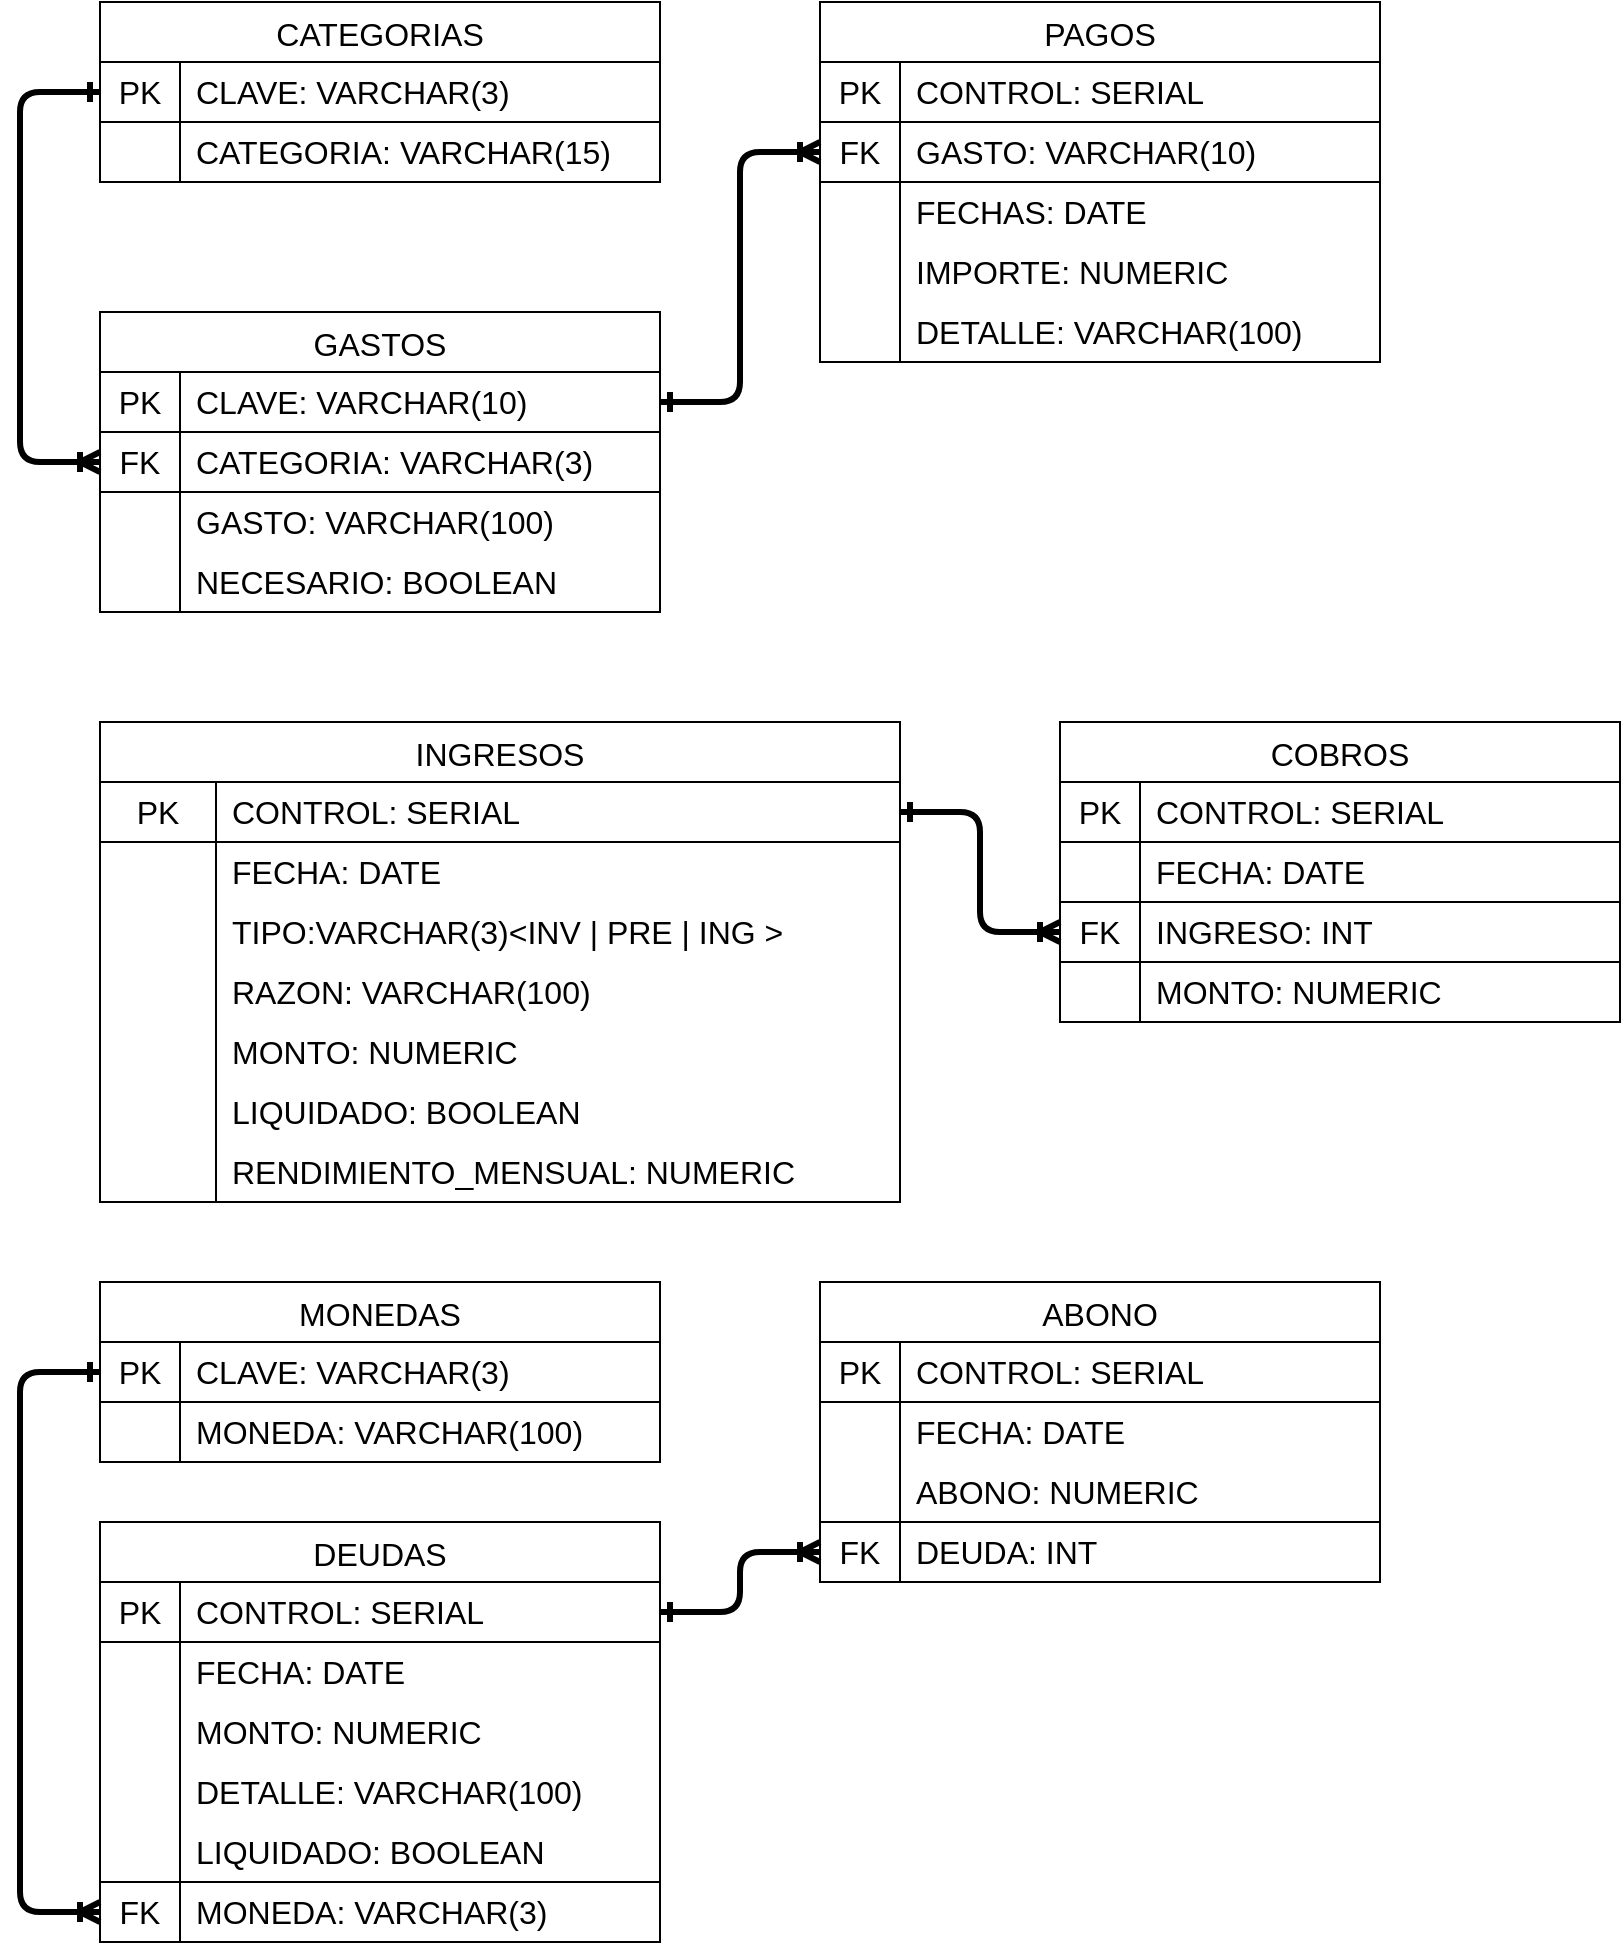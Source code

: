 <mxfile version="23.1.5" type="device">
  <diagram name="Page-1" id="efa7a0a1-bf9b-a30e-e6df-94a7791c09e9">
    <mxGraphModel dx="3184" dy="954" grid="1" gridSize="10" guides="1" tooltips="1" connect="1" arrows="1" fold="1" page="1" pageScale="1" pageWidth="826" pageHeight="1169" background="none" math="0" shadow="0">
      <root>
        <mxCell id="0" />
        <mxCell id="1" parent="0" />
        <mxCell id="3TFL396vgmBFgs3NPfCb-114" value="CATEGORIAS" style="shape=table;startSize=30;container=1;collapsible=0;childLayout=tableLayout;fixedRows=1;rowLines=0;fontStyle=0;strokeColor=default;fontSize=16;" parent="1" vertex="1">
          <mxGeometry x="-280" y="280" width="280" height="90" as="geometry" />
        </mxCell>
        <mxCell id="3TFL396vgmBFgs3NPfCb-115" value="" style="shape=tableRow;horizontal=0;startSize=0;swimlaneHead=0;swimlaneBody=0;top=0;left=0;bottom=0;right=0;collapsible=0;dropTarget=0;fillColor=none;points=[[0,0.5],[1,0.5]];portConstraint=eastwest;strokeColor=inherit;fontSize=16;" parent="3TFL396vgmBFgs3NPfCb-114" vertex="1">
          <mxGeometry y="30" width="280" height="30" as="geometry" />
        </mxCell>
        <mxCell id="3TFL396vgmBFgs3NPfCb-116" value="PK" style="shape=partialRectangle;html=1;whiteSpace=wrap;connectable=0;fillColor=none;top=0;left=0;bottom=1;right=0;overflow=hidden;pointerEvents=1;strokeColor=inherit;fontSize=16;" parent="3TFL396vgmBFgs3NPfCb-115" vertex="1">
          <mxGeometry width="40" height="30" as="geometry">
            <mxRectangle width="40" height="30" as="alternateBounds" />
          </mxGeometry>
        </mxCell>
        <mxCell id="3TFL396vgmBFgs3NPfCb-117" value="CLAVE: VARCHAR(3)" style="shape=partialRectangle;html=1;whiteSpace=wrap;connectable=0;fillColor=none;top=0;left=0;bottom=1;right=0;align=left;spacingLeft=6;overflow=hidden;strokeColor=inherit;fontSize=16;" parent="3TFL396vgmBFgs3NPfCb-115" vertex="1">
          <mxGeometry x="40" width="240" height="30" as="geometry">
            <mxRectangle width="240" height="30" as="alternateBounds" />
          </mxGeometry>
        </mxCell>
        <mxCell id="3TFL396vgmBFgs3NPfCb-118" value="" style="shape=tableRow;horizontal=0;startSize=0;swimlaneHead=0;swimlaneBody=0;top=0;left=0;bottom=0;right=0;collapsible=0;dropTarget=0;fillColor=none;points=[[0,0.5],[1,0.5]];portConstraint=eastwest;strokeColor=inherit;fontSize=16;" parent="3TFL396vgmBFgs3NPfCb-114" vertex="1">
          <mxGeometry y="60" width="280" height="30" as="geometry" />
        </mxCell>
        <mxCell id="3TFL396vgmBFgs3NPfCb-119" value="" style="shape=partialRectangle;html=1;whiteSpace=wrap;connectable=0;fillColor=none;top=0;left=0;bottom=0;right=0;overflow=hidden;strokeColor=inherit;fontSize=16;" parent="3TFL396vgmBFgs3NPfCb-118" vertex="1">
          <mxGeometry width="40" height="30" as="geometry">
            <mxRectangle width="40" height="30" as="alternateBounds" />
          </mxGeometry>
        </mxCell>
        <mxCell id="3TFL396vgmBFgs3NPfCb-120" value="CATEGORIA: VARCHAR(15)" style="shape=partialRectangle;html=1;whiteSpace=wrap;connectable=0;fillColor=none;top=0;left=0;bottom=0;right=0;align=left;spacingLeft=6;overflow=hidden;strokeColor=inherit;fontSize=16;" parent="3TFL396vgmBFgs3NPfCb-118" vertex="1">
          <mxGeometry x="40" width="240" height="30" as="geometry">
            <mxRectangle width="240" height="30" as="alternateBounds" />
          </mxGeometry>
        </mxCell>
        <mxCell id="3TFL396vgmBFgs3NPfCb-127" value="GASTOS" style="shape=table;startSize=30;container=1;collapsible=0;childLayout=tableLayout;fixedRows=1;rowLines=0;fontStyle=0;strokeColor=default;fontSize=16;" parent="1" vertex="1">
          <mxGeometry x="-280" y="435" width="280" height="150" as="geometry" />
        </mxCell>
        <mxCell id="3TFL396vgmBFgs3NPfCb-128" value="" style="shape=tableRow;horizontal=0;startSize=0;swimlaneHead=0;swimlaneBody=0;top=0;left=0;bottom=0;right=0;collapsible=0;dropTarget=0;fillColor=none;points=[[0,0.5],[1,0.5]];portConstraint=eastwest;strokeColor=inherit;fontSize=16;" parent="3TFL396vgmBFgs3NPfCb-127" vertex="1">
          <mxGeometry y="30" width="280" height="30" as="geometry" />
        </mxCell>
        <mxCell id="3TFL396vgmBFgs3NPfCb-129" value="PK" style="shape=partialRectangle;html=1;whiteSpace=wrap;connectable=0;fillColor=none;top=0;left=0;bottom=1;right=0;overflow=hidden;pointerEvents=1;strokeColor=inherit;fontSize=16;" parent="3TFL396vgmBFgs3NPfCb-128" vertex="1">
          <mxGeometry width="40" height="30" as="geometry">
            <mxRectangle width="40" height="30" as="alternateBounds" />
          </mxGeometry>
        </mxCell>
        <mxCell id="3TFL396vgmBFgs3NPfCb-130" value="CLAVE: VARCHAR(10)" style="shape=partialRectangle;html=1;whiteSpace=wrap;connectable=0;fillColor=none;top=0;left=0;bottom=1;right=0;align=left;spacingLeft=6;overflow=hidden;strokeColor=inherit;fontSize=16;" parent="3TFL396vgmBFgs3NPfCb-128" vertex="1">
          <mxGeometry x="40" width="240" height="30" as="geometry">
            <mxRectangle width="240" height="30" as="alternateBounds" />
          </mxGeometry>
        </mxCell>
        <mxCell id="3TFL396vgmBFgs3NPfCb-137" value="" style="shape=tableRow;horizontal=0;startSize=0;swimlaneHead=0;swimlaneBody=0;top=0;left=0;bottom=0;right=0;collapsible=0;dropTarget=0;fillColor=none;points=[[0,0.5],[1,0.5]];portConstraint=eastwest;strokeColor=inherit;fontSize=16;" parent="3TFL396vgmBFgs3NPfCb-127" vertex="1">
          <mxGeometry y="60" width="280" height="30" as="geometry" />
        </mxCell>
        <mxCell id="3TFL396vgmBFgs3NPfCb-138" value="FK" style="shape=partialRectangle;html=1;whiteSpace=wrap;connectable=0;fillColor=none;top=0;left=0;bottom=1;right=0;overflow=hidden;pointerEvents=1;strokeColor=inherit;fontSize=16;" parent="3TFL396vgmBFgs3NPfCb-137" vertex="1">
          <mxGeometry width="40" height="30" as="geometry">
            <mxRectangle width="40" height="30" as="alternateBounds" />
          </mxGeometry>
        </mxCell>
        <mxCell id="3TFL396vgmBFgs3NPfCb-139" value="CATEGORIA: VARCHAR(3)" style="shape=partialRectangle;html=1;whiteSpace=wrap;connectable=0;fillColor=none;top=0;left=0;bottom=1;right=0;align=left;spacingLeft=6;overflow=hidden;strokeColor=inherit;fontSize=16;" parent="3TFL396vgmBFgs3NPfCb-137" vertex="1">
          <mxGeometry x="40" width="240" height="30" as="geometry">
            <mxRectangle width="240" height="30" as="alternateBounds" />
          </mxGeometry>
        </mxCell>
        <mxCell id="3TFL396vgmBFgs3NPfCb-131" value="" style="shape=tableRow;horizontal=0;startSize=0;swimlaneHead=0;swimlaneBody=0;top=0;left=0;bottom=0;right=0;collapsible=0;dropTarget=0;fillColor=none;points=[[0,0.5],[1,0.5]];portConstraint=eastwest;strokeColor=inherit;fontSize=16;" parent="3TFL396vgmBFgs3NPfCb-127" vertex="1">
          <mxGeometry y="90" width="280" height="30" as="geometry" />
        </mxCell>
        <mxCell id="3TFL396vgmBFgs3NPfCb-132" value="" style="shape=partialRectangle;html=1;whiteSpace=wrap;connectable=0;fillColor=none;top=0;left=0;bottom=0;right=0;overflow=hidden;strokeColor=inherit;fontSize=16;" parent="3TFL396vgmBFgs3NPfCb-131" vertex="1">
          <mxGeometry width="40" height="30" as="geometry">
            <mxRectangle width="40" height="30" as="alternateBounds" />
          </mxGeometry>
        </mxCell>
        <mxCell id="3TFL396vgmBFgs3NPfCb-133" value="GASTO: VARCHAR(100)" style="shape=partialRectangle;html=1;whiteSpace=wrap;connectable=0;fillColor=none;top=0;left=0;bottom=0;right=0;align=left;spacingLeft=6;overflow=hidden;strokeColor=inherit;fontSize=16;" parent="3TFL396vgmBFgs3NPfCb-131" vertex="1">
          <mxGeometry x="40" width="240" height="30" as="geometry">
            <mxRectangle width="240" height="30" as="alternateBounds" />
          </mxGeometry>
        </mxCell>
        <mxCell id="YZsB6ZpKQe0IE08MTqhF-1" value="" style="shape=tableRow;horizontal=0;startSize=0;swimlaneHead=0;swimlaneBody=0;top=0;left=0;bottom=0;right=0;collapsible=0;dropTarget=0;fillColor=none;points=[[0,0.5],[1,0.5]];portConstraint=eastwest;strokeColor=inherit;fontSize=16;" parent="3TFL396vgmBFgs3NPfCb-127" vertex="1">
          <mxGeometry y="120" width="280" height="30" as="geometry" />
        </mxCell>
        <mxCell id="YZsB6ZpKQe0IE08MTqhF-2" value="" style="shape=partialRectangle;html=1;whiteSpace=wrap;connectable=0;fillColor=none;top=0;left=0;bottom=0;right=0;overflow=hidden;strokeColor=inherit;fontSize=16;" parent="YZsB6ZpKQe0IE08MTqhF-1" vertex="1">
          <mxGeometry width="40" height="30" as="geometry">
            <mxRectangle width="40" height="30" as="alternateBounds" />
          </mxGeometry>
        </mxCell>
        <mxCell id="YZsB6ZpKQe0IE08MTqhF-3" value="NECESARIO: BOOLEAN&amp;nbsp;" style="shape=partialRectangle;html=1;whiteSpace=wrap;connectable=0;fillColor=none;top=0;left=0;bottom=0;right=0;align=left;spacingLeft=6;overflow=hidden;strokeColor=inherit;fontSize=16;" parent="YZsB6ZpKQe0IE08MTqhF-1" vertex="1">
          <mxGeometry x="40" width="240" height="30" as="geometry">
            <mxRectangle width="240" height="30" as="alternateBounds" />
          </mxGeometry>
        </mxCell>
        <mxCell id="3TFL396vgmBFgs3NPfCb-200" value="COBROS" style="shape=table;startSize=30;container=1;collapsible=0;childLayout=tableLayout;fixedRows=1;rowLines=0;fontStyle=0;strokeColor=default;fontSize=16;" parent="1" vertex="1">
          <mxGeometry x="200" y="640" width="280" height="150" as="geometry" />
        </mxCell>
        <mxCell id="3TFL396vgmBFgs3NPfCb-201" value="" style="shape=tableRow;horizontal=0;startSize=0;swimlaneHead=0;swimlaneBody=0;top=0;left=0;bottom=0;right=0;collapsible=0;dropTarget=0;fillColor=none;points=[[0,0.5],[1,0.5]];portConstraint=eastwest;strokeColor=inherit;fontSize=16;" parent="3TFL396vgmBFgs3NPfCb-200" vertex="1">
          <mxGeometry y="30" width="280" height="30" as="geometry" />
        </mxCell>
        <mxCell id="3TFL396vgmBFgs3NPfCb-202" value="PK" style="shape=partialRectangle;html=1;whiteSpace=wrap;connectable=0;fillColor=none;top=0;left=0;bottom=1;right=0;overflow=hidden;pointerEvents=1;strokeColor=inherit;fontSize=16;" parent="3TFL396vgmBFgs3NPfCb-201" vertex="1">
          <mxGeometry width="40" height="30" as="geometry">
            <mxRectangle width="40" height="30" as="alternateBounds" />
          </mxGeometry>
        </mxCell>
        <mxCell id="3TFL396vgmBFgs3NPfCb-203" value="CONTROL: SERIAL&amp;nbsp;" style="shape=partialRectangle;html=1;whiteSpace=wrap;connectable=0;fillColor=none;top=0;left=0;bottom=1;right=0;align=left;spacingLeft=6;overflow=hidden;strokeColor=inherit;fontSize=16;" parent="3TFL396vgmBFgs3NPfCb-201" vertex="1">
          <mxGeometry x="40" width="240" height="30" as="geometry">
            <mxRectangle width="240" height="30" as="alternateBounds" />
          </mxGeometry>
        </mxCell>
        <mxCell id="trzy04YU8IUMYoMN4AgL-4" value="" style="shape=tableRow;horizontal=0;startSize=0;swimlaneHead=0;swimlaneBody=0;top=0;left=0;bottom=0;right=0;collapsible=0;dropTarget=0;fillColor=none;points=[[0,0.5],[1,0.5]];portConstraint=eastwest;strokeColor=inherit;fontSize=16;" parent="3TFL396vgmBFgs3NPfCb-200" vertex="1">
          <mxGeometry y="60" width="280" height="30" as="geometry" />
        </mxCell>
        <mxCell id="trzy04YU8IUMYoMN4AgL-5" value="" style="shape=partialRectangle;html=1;whiteSpace=wrap;connectable=0;fillColor=none;top=0;left=0;bottom=0;right=0;overflow=hidden;strokeColor=inherit;fontSize=16;" parent="trzy04YU8IUMYoMN4AgL-4" vertex="1">
          <mxGeometry width="40" height="30" as="geometry">
            <mxRectangle width="40" height="30" as="alternateBounds" />
          </mxGeometry>
        </mxCell>
        <mxCell id="trzy04YU8IUMYoMN4AgL-6" value="FECHA: DATE" style="shape=partialRectangle;html=1;whiteSpace=wrap;connectable=0;fillColor=none;top=0;left=0;bottom=0;right=0;align=left;spacingLeft=6;overflow=hidden;strokeColor=inherit;fontSize=16;" parent="trzy04YU8IUMYoMN4AgL-4" vertex="1">
          <mxGeometry x="40" width="240" height="30" as="geometry">
            <mxRectangle width="240" height="30" as="alternateBounds" />
          </mxGeometry>
        </mxCell>
        <mxCell id="trzy04YU8IUMYoMN4AgL-7" value="" style="shape=tableRow;horizontal=0;startSize=0;swimlaneHead=0;swimlaneBody=0;top=0;left=0;bottom=0;right=0;collapsible=0;dropTarget=0;fillColor=none;points=[[0,0.5],[1,0.5]];portConstraint=eastwest;strokeColor=inherit;fontSize=16;" parent="3TFL396vgmBFgs3NPfCb-200" vertex="1">
          <mxGeometry y="90" width="280" height="30" as="geometry" />
        </mxCell>
        <mxCell id="trzy04YU8IUMYoMN4AgL-8" value="FK" style="shape=partialRectangle;html=1;whiteSpace=wrap;connectable=0;fillColor=none;top=1;left=0;bottom=1;right=0;overflow=hidden;strokeColor=inherit;fontSize=16;" parent="trzy04YU8IUMYoMN4AgL-7" vertex="1">
          <mxGeometry width="40" height="30" as="geometry">
            <mxRectangle width="40" height="30" as="alternateBounds" />
          </mxGeometry>
        </mxCell>
        <mxCell id="trzy04YU8IUMYoMN4AgL-9" value="INGRESO: INT" style="shape=partialRectangle;html=1;whiteSpace=wrap;connectable=0;fillColor=none;top=1;left=0;bottom=1;right=0;align=left;spacingLeft=6;overflow=hidden;strokeColor=inherit;fontSize=16;" parent="trzy04YU8IUMYoMN4AgL-7" vertex="1">
          <mxGeometry x="40" width="240" height="30" as="geometry">
            <mxRectangle width="240" height="30" as="alternateBounds" />
          </mxGeometry>
        </mxCell>
        <mxCell id="trzy04YU8IUMYoMN4AgL-10" value="" style="shape=tableRow;horizontal=0;startSize=0;swimlaneHead=0;swimlaneBody=0;top=0;left=0;bottom=0;right=0;collapsible=0;dropTarget=0;fillColor=none;points=[[0,0.5],[1,0.5]];portConstraint=eastwest;strokeColor=inherit;fontSize=16;" parent="3TFL396vgmBFgs3NPfCb-200" vertex="1">
          <mxGeometry y="120" width="280" height="30" as="geometry" />
        </mxCell>
        <mxCell id="trzy04YU8IUMYoMN4AgL-11" value="" style="shape=partialRectangle;html=1;whiteSpace=wrap;connectable=0;fillColor=none;top=0;left=0;bottom=0;right=0;overflow=hidden;strokeColor=inherit;fontSize=16;" parent="trzy04YU8IUMYoMN4AgL-10" vertex="1">
          <mxGeometry width="40" height="30" as="geometry">
            <mxRectangle width="40" height="30" as="alternateBounds" />
          </mxGeometry>
        </mxCell>
        <mxCell id="trzy04YU8IUMYoMN4AgL-12" value="MONTO: NUMERIC" style="shape=partialRectangle;html=1;whiteSpace=wrap;connectable=0;fillColor=none;top=0;left=0;bottom=0;right=0;align=left;spacingLeft=6;overflow=hidden;strokeColor=inherit;fontSize=16;" parent="trzy04YU8IUMYoMN4AgL-10" vertex="1">
          <mxGeometry x="40" width="240" height="30" as="geometry">
            <mxRectangle width="240" height="30" as="alternateBounds" />
          </mxGeometry>
        </mxCell>
        <mxCell id="3TFL396vgmBFgs3NPfCb-207" value="DEUDAS" style="shape=table;startSize=30;container=1;collapsible=0;childLayout=tableLayout;fixedRows=1;rowLines=0;fontStyle=0;strokeColor=default;fontSize=16;" parent="1" vertex="1">
          <mxGeometry x="-280" y="1040" width="280" height="210" as="geometry" />
        </mxCell>
        <mxCell id="3TFL396vgmBFgs3NPfCb-208" value="" style="shape=tableRow;horizontal=0;startSize=0;swimlaneHead=0;swimlaneBody=0;top=0;left=0;bottom=0;right=0;collapsible=0;dropTarget=0;fillColor=none;points=[[0,0.5],[1,0.5]];portConstraint=eastwest;strokeColor=inherit;fontSize=16;" parent="3TFL396vgmBFgs3NPfCb-207" vertex="1">
          <mxGeometry y="30" width="280" height="30" as="geometry" />
        </mxCell>
        <mxCell id="3TFL396vgmBFgs3NPfCb-209" value="PK" style="shape=partialRectangle;html=1;whiteSpace=wrap;connectable=0;fillColor=none;top=0;left=0;bottom=1;right=0;overflow=hidden;pointerEvents=1;strokeColor=inherit;fontSize=16;" parent="3TFL396vgmBFgs3NPfCb-208" vertex="1">
          <mxGeometry width="40" height="30" as="geometry">
            <mxRectangle width="40" height="30" as="alternateBounds" />
          </mxGeometry>
        </mxCell>
        <mxCell id="3TFL396vgmBFgs3NPfCb-210" value="CONTROL: SERIAL&amp;nbsp;" style="shape=partialRectangle;html=1;whiteSpace=wrap;connectable=0;fillColor=none;top=0;left=0;bottom=1;right=0;align=left;spacingLeft=6;overflow=hidden;strokeColor=inherit;fontSize=16;" parent="3TFL396vgmBFgs3NPfCb-208" vertex="1">
          <mxGeometry x="40" width="240" height="30" as="geometry">
            <mxRectangle width="240" height="30" as="alternateBounds" />
          </mxGeometry>
        </mxCell>
        <mxCell id="3TFL396vgmBFgs3NPfCb-211" value="" style="shape=tableRow;horizontal=0;startSize=0;swimlaneHead=0;swimlaneBody=0;top=0;left=0;bottom=0;right=0;collapsible=0;dropTarget=0;fillColor=none;points=[[0,0.5],[1,0.5]];portConstraint=eastwest;strokeColor=inherit;fontSize=16;" parent="3TFL396vgmBFgs3NPfCb-207" vertex="1">
          <mxGeometry y="60" width="280" height="30" as="geometry" />
        </mxCell>
        <mxCell id="3TFL396vgmBFgs3NPfCb-212" value="" style="shape=partialRectangle;html=1;whiteSpace=wrap;connectable=0;fillColor=none;top=0;left=0;bottom=0;right=0;overflow=hidden;strokeColor=inherit;fontSize=16;" parent="3TFL396vgmBFgs3NPfCb-211" vertex="1">
          <mxGeometry width="40" height="30" as="geometry">
            <mxRectangle width="40" height="30" as="alternateBounds" />
          </mxGeometry>
        </mxCell>
        <mxCell id="3TFL396vgmBFgs3NPfCb-213" value="FECHA: DATE" style="shape=partialRectangle;html=1;whiteSpace=wrap;connectable=0;fillColor=none;top=0;left=0;bottom=0;right=0;align=left;spacingLeft=6;overflow=hidden;strokeColor=inherit;fontSize=16;" parent="3TFL396vgmBFgs3NPfCb-211" vertex="1">
          <mxGeometry x="40" width="240" height="30" as="geometry">
            <mxRectangle width="240" height="30" as="alternateBounds" />
          </mxGeometry>
        </mxCell>
        <mxCell id="3TFL396vgmBFgs3NPfCb-217" value="" style="shape=tableRow;horizontal=0;startSize=0;swimlaneHead=0;swimlaneBody=0;top=0;left=0;bottom=0;right=0;collapsible=0;dropTarget=0;fillColor=none;points=[[0,0.5],[1,0.5]];portConstraint=eastwest;strokeColor=inherit;fontSize=16;" parent="3TFL396vgmBFgs3NPfCb-207" vertex="1">
          <mxGeometry y="90" width="280" height="30" as="geometry" />
        </mxCell>
        <mxCell id="3TFL396vgmBFgs3NPfCb-218" value="" style="shape=partialRectangle;html=1;whiteSpace=wrap;connectable=0;fillColor=none;top=0;left=0;bottom=0;right=0;overflow=hidden;strokeColor=inherit;fontSize=16;" parent="3TFL396vgmBFgs3NPfCb-217" vertex="1">
          <mxGeometry width="40" height="30" as="geometry">
            <mxRectangle width="40" height="30" as="alternateBounds" />
          </mxGeometry>
        </mxCell>
        <mxCell id="3TFL396vgmBFgs3NPfCb-219" value="MONTO: NUMERIC" style="shape=partialRectangle;html=1;whiteSpace=wrap;connectable=0;fillColor=none;top=0;left=0;bottom=0;right=0;align=left;spacingLeft=6;overflow=hidden;strokeColor=inherit;fontSize=16;" parent="3TFL396vgmBFgs3NPfCb-217" vertex="1">
          <mxGeometry x="40" width="240" height="30" as="geometry">
            <mxRectangle width="240" height="30" as="alternateBounds" />
          </mxGeometry>
        </mxCell>
        <mxCell id="YZsB6ZpKQe0IE08MTqhF-10" value="" style="shape=tableRow;horizontal=0;startSize=0;swimlaneHead=0;swimlaneBody=0;top=0;left=0;bottom=0;right=0;collapsible=0;dropTarget=0;fillColor=none;points=[[0,0.5],[1,0.5]];portConstraint=eastwest;strokeColor=inherit;fontSize=16;" parent="3TFL396vgmBFgs3NPfCb-207" vertex="1">
          <mxGeometry y="120" width="280" height="30" as="geometry" />
        </mxCell>
        <mxCell id="YZsB6ZpKQe0IE08MTqhF-11" value="" style="shape=partialRectangle;html=1;whiteSpace=wrap;connectable=0;fillColor=none;top=0;left=0;bottom=0;right=0;overflow=hidden;strokeColor=inherit;fontSize=16;" parent="YZsB6ZpKQe0IE08MTqhF-10" vertex="1">
          <mxGeometry width="40" height="30" as="geometry">
            <mxRectangle width="40" height="30" as="alternateBounds" />
          </mxGeometry>
        </mxCell>
        <mxCell id="YZsB6ZpKQe0IE08MTqhF-12" value="DETALLE: VARCHAR(100)" style="shape=partialRectangle;html=1;whiteSpace=wrap;connectable=0;fillColor=none;top=0;left=0;bottom=0;right=0;align=left;spacingLeft=6;overflow=hidden;strokeColor=inherit;fontSize=16;" parent="YZsB6ZpKQe0IE08MTqhF-10" vertex="1">
          <mxGeometry x="40" width="240" height="30" as="geometry">
            <mxRectangle width="240" height="30" as="alternateBounds" />
          </mxGeometry>
        </mxCell>
        <mxCell id="3TFL396vgmBFgs3NPfCb-214" value="" style="shape=tableRow;horizontal=0;startSize=0;swimlaneHead=0;swimlaneBody=0;top=0;left=0;bottom=0;right=0;collapsible=0;dropTarget=0;fillColor=none;points=[[0,0.5],[1,0.5]];portConstraint=eastwest;strokeColor=inherit;fontSize=16;" parent="3TFL396vgmBFgs3NPfCb-207" vertex="1">
          <mxGeometry y="150" width="280" height="30" as="geometry" />
        </mxCell>
        <mxCell id="3TFL396vgmBFgs3NPfCb-215" value="" style="shape=partialRectangle;html=1;whiteSpace=wrap;connectable=0;fillColor=none;top=0;left=0;bottom=0;right=0;overflow=hidden;strokeColor=inherit;fontSize=16;" parent="3TFL396vgmBFgs3NPfCb-214" vertex="1">
          <mxGeometry width="40" height="30" as="geometry">
            <mxRectangle width="40" height="30" as="alternateBounds" />
          </mxGeometry>
        </mxCell>
        <mxCell id="3TFL396vgmBFgs3NPfCb-216" value="LIQUIDADO: BOOLEAN" style="shape=partialRectangle;html=1;whiteSpace=wrap;connectable=0;fillColor=none;top=0;left=0;bottom=0;right=0;align=left;spacingLeft=6;overflow=hidden;strokeColor=inherit;fontSize=16;" parent="3TFL396vgmBFgs3NPfCb-214" vertex="1">
          <mxGeometry x="40" width="240" height="30" as="geometry">
            <mxRectangle width="240" height="30" as="alternateBounds" />
          </mxGeometry>
        </mxCell>
        <mxCell id="3TFL396vgmBFgs3NPfCb-220" value="" style="shape=tableRow;horizontal=0;startSize=0;swimlaneHead=0;swimlaneBody=0;top=0;left=0;bottom=0;right=0;collapsible=0;dropTarget=0;fillColor=none;points=[[0,0.5],[1,0.5]];portConstraint=eastwest;strokeColor=inherit;fontSize=16;" parent="3TFL396vgmBFgs3NPfCb-207" vertex="1">
          <mxGeometry y="180" width="280" height="30" as="geometry" />
        </mxCell>
        <mxCell id="3TFL396vgmBFgs3NPfCb-221" value="FK" style="shape=partialRectangle;html=1;whiteSpace=wrap;connectable=0;fillColor=none;top=1;left=0;bottom=0;right=0;overflow=hidden;strokeColor=inherit;fontSize=16;" parent="3TFL396vgmBFgs3NPfCb-220" vertex="1">
          <mxGeometry width="40" height="30" as="geometry">
            <mxRectangle width="40" height="30" as="alternateBounds" />
          </mxGeometry>
        </mxCell>
        <mxCell id="3TFL396vgmBFgs3NPfCb-222" value="MONEDA: VARCHAR(3)" style="shape=partialRectangle;html=1;whiteSpace=wrap;connectable=0;fillColor=none;top=1;left=0;bottom=0;right=0;align=left;spacingLeft=6;overflow=hidden;strokeColor=inherit;fontSize=16;" parent="3TFL396vgmBFgs3NPfCb-220" vertex="1">
          <mxGeometry x="40" width="240" height="30" as="geometry">
            <mxRectangle width="240" height="30" as="alternateBounds" />
          </mxGeometry>
        </mxCell>
        <mxCell id="3TFL396vgmBFgs3NPfCb-223" value="MONEDAS" style="shape=table;startSize=30;container=1;collapsible=0;childLayout=tableLayout;fixedRows=1;rowLines=0;fontStyle=0;strokeColor=default;fontSize=16;" parent="1" vertex="1">
          <mxGeometry x="-280" y="920" width="280" height="90" as="geometry" />
        </mxCell>
        <mxCell id="3TFL396vgmBFgs3NPfCb-224" value="" style="shape=tableRow;horizontal=0;startSize=0;swimlaneHead=0;swimlaneBody=0;top=0;left=0;bottom=0;right=0;collapsible=0;dropTarget=0;fillColor=none;points=[[0,0.5],[1,0.5]];portConstraint=eastwest;strokeColor=inherit;fontSize=16;" parent="3TFL396vgmBFgs3NPfCb-223" vertex="1">
          <mxGeometry y="30" width="280" height="30" as="geometry" />
        </mxCell>
        <mxCell id="3TFL396vgmBFgs3NPfCb-225" value="PK" style="shape=partialRectangle;html=1;whiteSpace=wrap;connectable=0;fillColor=none;top=0;left=0;bottom=1;right=0;overflow=hidden;pointerEvents=1;strokeColor=inherit;fontSize=16;" parent="3TFL396vgmBFgs3NPfCb-224" vertex="1">
          <mxGeometry width="40" height="30" as="geometry">
            <mxRectangle width="40" height="30" as="alternateBounds" />
          </mxGeometry>
        </mxCell>
        <mxCell id="3TFL396vgmBFgs3NPfCb-226" value="CLAVE: VARCHAR(3)&amp;nbsp;" style="shape=partialRectangle;html=1;whiteSpace=wrap;connectable=0;fillColor=none;top=0;left=0;bottom=1;right=0;align=left;spacingLeft=6;overflow=hidden;strokeColor=inherit;fontSize=16;" parent="3TFL396vgmBFgs3NPfCb-224" vertex="1">
          <mxGeometry x="40" width="240" height="30" as="geometry">
            <mxRectangle width="240" height="30" as="alternateBounds" />
          </mxGeometry>
        </mxCell>
        <mxCell id="3TFL396vgmBFgs3NPfCb-227" value="" style="shape=tableRow;horizontal=0;startSize=0;swimlaneHead=0;swimlaneBody=0;top=0;left=0;bottom=0;right=0;collapsible=0;dropTarget=0;fillColor=none;points=[[0,0.5],[1,0.5]];portConstraint=eastwest;strokeColor=inherit;fontSize=16;" parent="3TFL396vgmBFgs3NPfCb-223" vertex="1">
          <mxGeometry y="60" width="280" height="30" as="geometry" />
        </mxCell>
        <mxCell id="3TFL396vgmBFgs3NPfCb-228" value="" style="shape=partialRectangle;html=1;whiteSpace=wrap;connectable=0;fillColor=none;top=0;left=0;bottom=0;right=0;overflow=hidden;strokeColor=inherit;fontSize=16;" parent="3TFL396vgmBFgs3NPfCb-227" vertex="1">
          <mxGeometry width="40" height="30" as="geometry">
            <mxRectangle width="40" height="30" as="alternateBounds" />
          </mxGeometry>
        </mxCell>
        <mxCell id="3TFL396vgmBFgs3NPfCb-229" value="MONEDA: VARCHAR(100)" style="shape=partialRectangle;html=1;whiteSpace=wrap;connectable=0;fillColor=none;top=0;left=0;bottom=0;right=0;align=left;spacingLeft=6;overflow=hidden;strokeColor=inherit;fontSize=16;" parent="3TFL396vgmBFgs3NPfCb-227" vertex="1">
          <mxGeometry x="40" width="240" height="30" as="geometry">
            <mxRectangle width="240" height="30" as="alternateBounds" />
          </mxGeometry>
        </mxCell>
        <mxCell id="3TFL396vgmBFgs3NPfCb-230" value="ABONO" style="shape=table;startSize=30;container=1;collapsible=0;childLayout=tableLayout;fixedRows=1;rowLines=0;fontStyle=0;strokeColor=default;fontSize=16;" parent="1" vertex="1">
          <mxGeometry x="80" y="920" width="280" height="150" as="geometry" />
        </mxCell>
        <mxCell id="3TFL396vgmBFgs3NPfCb-231" value="" style="shape=tableRow;horizontal=0;startSize=0;swimlaneHead=0;swimlaneBody=0;top=0;left=0;bottom=0;right=0;collapsible=0;dropTarget=0;fillColor=none;points=[[0,0.5],[1,0.5]];portConstraint=eastwest;strokeColor=inherit;fontSize=16;" parent="3TFL396vgmBFgs3NPfCb-230" vertex="1">
          <mxGeometry y="30" width="280" height="30" as="geometry" />
        </mxCell>
        <mxCell id="3TFL396vgmBFgs3NPfCb-232" value="PK" style="shape=partialRectangle;html=1;whiteSpace=wrap;connectable=0;fillColor=none;top=0;left=0;bottom=1;right=0;overflow=hidden;pointerEvents=1;strokeColor=inherit;fontSize=16;" parent="3TFL396vgmBFgs3NPfCb-231" vertex="1">
          <mxGeometry width="40" height="30" as="geometry">
            <mxRectangle width="40" height="30" as="alternateBounds" />
          </mxGeometry>
        </mxCell>
        <mxCell id="3TFL396vgmBFgs3NPfCb-233" value="CONTROL: SERIAL" style="shape=partialRectangle;html=1;whiteSpace=wrap;connectable=0;fillColor=none;top=0;left=0;bottom=1;right=0;align=left;spacingLeft=6;overflow=hidden;strokeColor=inherit;fontSize=16;" parent="3TFL396vgmBFgs3NPfCb-231" vertex="1">
          <mxGeometry x="40" width="240" height="30" as="geometry">
            <mxRectangle width="240" height="30" as="alternateBounds" />
          </mxGeometry>
        </mxCell>
        <mxCell id="3TFL396vgmBFgs3NPfCb-234" value="" style="shape=tableRow;horizontal=0;startSize=0;swimlaneHead=0;swimlaneBody=0;top=0;left=0;bottom=0;right=0;collapsible=0;dropTarget=0;fillColor=none;points=[[0,0.5],[1,0.5]];portConstraint=eastwest;strokeColor=inherit;fontSize=16;" parent="3TFL396vgmBFgs3NPfCb-230" vertex="1">
          <mxGeometry y="60" width="280" height="30" as="geometry" />
        </mxCell>
        <mxCell id="3TFL396vgmBFgs3NPfCb-235" value="" style="shape=partialRectangle;html=1;whiteSpace=wrap;connectable=0;fillColor=none;top=0;left=0;bottom=0;right=0;overflow=hidden;strokeColor=inherit;fontSize=16;" parent="3TFL396vgmBFgs3NPfCb-234" vertex="1">
          <mxGeometry width="40" height="30" as="geometry">
            <mxRectangle width="40" height="30" as="alternateBounds" />
          </mxGeometry>
        </mxCell>
        <mxCell id="3TFL396vgmBFgs3NPfCb-236" value="FECHA: DATE" style="shape=partialRectangle;html=1;whiteSpace=wrap;connectable=0;fillColor=none;top=0;left=0;bottom=0;right=0;align=left;spacingLeft=6;overflow=hidden;strokeColor=inherit;fontSize=16;" parent="3TFL396vgmBFgs3NPfCb-234" vertex="1">
          <mxGeometry x="40" width="240" height="30" as="geometry">
            <mxRectangle width="240" height="30" as="alternateBounds" />
          </mxGeometry>
        </mxCell>
        <mxCell id="3TFL396vgmBFgs3NPfCb-237" value="" style="shape=tableRow;horizontal=0;startSize=0;swimlaneHead=0;swimlaneBody=0;top=0;left=0;bottom=0;right=0;collapsible=0;dropTarget=0;fillColor=none;points=[[0,0.5],[1,0.5]];portConstraint=eastwest;strokeColor=inherit;fontSize=16;" parent="3TFL396vgmBFgs3NPfCb-230" vertex="1">
          <mxGeometry y="90" width="280" height="30" as="geometry" />
        </mxCell>
        <mxCell id="3TFL396vgmBFgs3NPfCb-238" value="" style="shape=partialRectangle;html=1;whiteSpace=wrap;connectable=0;fillColor=none;top=0;left=0;bottom=0;right=0;overflow=hidden;strokeColor=inherit;fontSize=16;" parent="3TFL396vgmBFgs3NPfCb-237" vertex="1">
          <mxGeometry width="40" height="30" as="geometry">
            <mxRectangle width="40" height="30" as="alternateBounds" />
          </mxGeometry>
        </mxCell>
        <mxCell id="3TFL396vgmBFgs3NPfCb-239" value="ABONO: NUMERIC" style="shape=partialRectangle;html=1;whiteSpace=wrap;connectable=0;fillColor=none;top=0;left=0;bottom=0;right=0;align=left;spacingLeft=6;overflow=hidden;strokeColor=inherit;fontSize=16;" parent="3TFL396vgmBFgs3NPfCb-237" vertex="1">
          <mxGeometry x="40" width="240" height="30" as="geometry">
            <mxRectangle width="240" height="30" as="alternateBounds" />
          </mxGeometry>
        </mxCell>
        <mxCell id="3TFL396vgmBFgs3NPfCb-246" value="" style="shape=tableRow;horizontal=0;startSize=0;swimlaneHead=0;swimlaneBody=0;top=0;left=0;bottom=0;right=0;collapsible=0;dropTarget=0;fillColor=none;points=[[0,0.5],[1,0.5]];portConstraint=eastwest;strokeColor=inherit;fontSize=16;" parent="3TFL396vgmBFgs3NPfCb-230" vertex="1">
          <mxGeometry y="120" width="280" height="30" as="geometry" />
        </mxCell>
        <mxCell id="3TFL396vgmBFgs3NPfCb-247" value="FK" style="shape=partialRectangle;html=1;whiteSpace=wrap;connectable=0;fillColor=none;top=1;left=0;bottom=1;right=0;overflow=hidden;strokeColor=inherit;fontSize=16;" parent="3TFL396vgmBFgs3NPfCb-246" vertex="1">
          <mxGeometry width="40" height="30" as="geometry">
            <mxRectangle width="40" height="30" as="alternateBounds" />
          </mxGeometry>
        </mxCell>
        <mxCell id="3TFL396vgmBFgs3NPfCb-248" value="DEUDA: INT" style="shape=partialRectangle;html=1;whiteSpace=wrap;connectable=0;fillColor=none;top=1;left=0;bottom=1;right=0;align=left;spacingLeft=6;overflow=hidden;strokeColor=inherit;fontSize=16;" parent="3TFL396vgmBFgs3NPfCb-246" vertex="1">
          <mxGeometry x="40" width="240" height="30" as="geometry">
            <mxRectangle width="240" height="30" as="alternateBounds" />
          </mxGeometry>
        </mxCell>
        <mxCell id="3TFL396vgmBFgs3NPfCb-250" style="edgeStyle=orthogonalEdgeStyle;rounded=1;orthogonalLoop=1;jettySize=auto;html=1;entryX=0;entryY=0.5;entryDx=0;entryDy=0;exitX=0;exitY=0.5;exitDx=0;exitDy=0;strokeWidth=3;endArrow=ERoneToMany;endFill=0;startArrow=ERone;startFill=0;curved=0;" parent="1" source="3TFL396vgmBFgs3NPfCb-115" target="3TFL396vgmBFgs3NPfCb-137" edge="1">
          <mxGeometry relative="1" as="geometry">
            <Array as="points">
              <mxPoint x="-320" y="325" />
              <mxPoint x="-320" y="510" />
            </Array>
          </mxGeometry>
        </mxCell>
        <mxCell id="3TFL396vgmBFgs3NPfCb-251" style="edgeStyle=orthogonalEdgeStyle;rounded=1;orthogonalLoop=1;jettySize=auto;html=1;entryX=0;entryY=0.5;entryDx=0;entryDy=0;strokeWidth=3;endArrow=ERoneToMany;endFill=0;startArrow=ERone;startFill=0;curved=0;exitX=1;exitY=0.5;exitDx=0;exitDy=0;" parent="1" source="3TFL396vgmBFgs3NPfCb-128" target="3TFL396vgmBFgs3NPfCb-147" edge="1">
          <mxGeometry relative="1" as="geometry">
            <Array as="points">
              <mxPoint x="40" y="480" />
              <mxPoint x="40" y="355" />
            </Array>
          </mxGeometry>
        </mxCell>
        <mxCell id="3TFL396vgmBFgs3NPfCb-140" value="PAGOS" style="shape=table;startSize=30;container=1;collapsible=0;childLayout=tableLayout;fixedRows=1;rowLines=0;fontStyle=0;strokeColor=default;fontSize=16;" parent="1" vertex="1">
          <mxGeometry x="80" y="280" width="280" height="180" as="geometry" />
        </mxCell>
        <mxCell id="3TFL396vgmBFgs3NPfCb-141" value="" style="shape=tableRow;horizontal=0;startSize=0;swimlaneHead=0;swimlaneBody=0;top=0;left=0;bottom=0;right=0;collapsible=0;dropTarget=0;fillColor=none;points=[[0,0.5],[1,0.5]];portConstraint=eastwest;strokeColor=inherit;fontSize=16;" parent="3TFL396vgmBFgs3NPfCb-140" vertex="1">
          <mxGeometry y="30" width="280" height="30" as="geometry" />
        </mxCell>
        <mxCell id="3TFL396vgmBFgs3NPfCb-142" value="PK" style="shape=partialRectangle;html=1;whiteSpace=wrap;connectable=0;fillColor=none;top=0;left=0;bottom=1;right=0;overflow=hidden;pointerEvents=1;strokeColor=inherit;fontSize=16;" parent="3TFL396vgmBFgs3NPfCb-141" vertex="1">
          <mxGeometry width="40" height="30" as="geometry">
            <mxRectangle width="40" height="30" as="alternateBounds" />
          </mxGeometry>
        </mxCell>
        <mxCell id="3TFL396vgmBFgs3NPfCb-143" value="CONTROL: SERIAL" style="shape=partialRectangle;html=1;whiteSpace=wrap;connectable=0;fillColor=none;top=0;left=0;bottom=1;right=0;align=left;spacingLeft=6;overflow=hidden;strokeColor=inherit;fontSize=16;" parent="3TFL396vgmBFgs3NPfCb-141" vertex="1">
          <mxGeometry x="40" width="240" height="30" as="geometry">
            <mxRectangle width="240" height="30" as="alternateBounds" />
          </mxGeometry>
        </mxCell>
        <mxCell id="3TFL396vgmBFgs3NPfCb-147" value="" style="shape=tableRow;horizontal=0;startSize=0;swimlaneHead=0;swimlaneBody=0;top=0;left=0;bottom=0;right=0;collapsible=0;dropTarget=0;fillColor=none;points=[[0,0.5],[1,0.5]];portConstraint=eastwest;strokeColor=inherit;fontSize=16;" parent="3TFL396vgmBFgs3NPfCb-140" vertex="1">
          <mxGeometry y="60" width="280" height="30" as="geometry" />
        </mxCell>
        <mxCell id="3TFL396vgmBFgs3NPfCb-148" value="FK" style="shape=partialRectangle;html=1;whiteSpace=wrap;connectable=0;fillColor=none;top=0;left=0;bottom=1;right=0;overflow=hidden;strokeColor=inherit;fontSize=16;" parent="3TFL396vgmBFgs3NPfCb-147" vertex="1">
          <mxGeometry width="40" height="30" as="geometry">
            <mxRectangle width="40" height="30" as="alternateBounds" />
          </mxGeometry>
        </mxCell>
        <mxCell id="3TFL396vgmBFgs3NPfCb-149" value="GASTO: VARCHAR(10)" style="shape=partialRectangle;html=1;whiteSpace=wrap;connectable=0;fillColor=none;top=0;left=0;bottom=1;right=0;align=left;spacingLeft=6;overflow=hidden;strokeColor=inherit;fontSize=16;" parent="3TFL396vgmBFgs3NPfCb-147" vertex="1">
          <mxGeometry x="40" width="240" height="30" as="geometry">
            <mxRectangle width="240" height="30" as="alternateBounds" />
          </mxGeometry>
        </mxCell>
        <mxCell id="3TFL396vgmBFgs3NPfCb-144" value="" style="shape=tableRow;horizontal=0;startSize=0;swimlaneHead=0;swimlaneBody=0;top=0;left=0;bottom=0;right=0;collapsible=0;dropTarget=0;fillColor=none;points=[[0,0.5],[1,0.5]];portConstraint=eastwest;strokeColor=inherit;fontSize=16;" parent="3TFL396vgmBFgs3NPfCb-140" vertex="1">
          <mxGeometry y="90" width="280" height="30" as="geometry" />
        </mxCell>
        <mxCell id="3TFL396vgmBFgs3NPfCb-145" value="" style="shape=partialRectangle;html=1;whiteSpace=wrap;connectable=0;fillColor=none;top=0;left=0;bottom=0;right=0;overflow=hidden;strokeColor=inherit;fontSize=16;" parent="3TFL396vgmBFgs3NPfCb-144" vertex="1">
          <mxGeometry width="40" height="30" as="geometry">
            <mxRectangle width="40" height="30" as="alternateBounds" />
          </mxGeometry>
        </mxCell>
        <mxCell id="3TFL396vgmBFgs3NPfCb-146" value="FECHAS: DATE" style="shape=partialRectangle;html=1;whiteSpace=wrap;connectable=0;fillColor=none;top=0;left=0;bottom=0;right=0;align=left;spacingLeft=6;overflow=hidden;strokeColor=inherit;fontSize=16;" parent="3TFL396vgmBFgs3NPfCb-144" vertex="1">
          <mxGeometry x="40" width="240" height="30" as="geometry">
            <mxRectangle width="240" height="30" as="alternateBounds" />
          </mxGeometry>
        </mxCell>
        <mxCell id="3TFL396vgmBFgs3NPfCb-153" value="" style="shape=tableRow;horizontal=0;startSize=0;swimlaneHead=0;swimlaneBody=0;top=0;left=0;bottom=0;right=0;collapsible=0;dropTarget=0;fillColor=none;points=[[0,0.5],[1,0.5]];portConstraint=eastwest;strokeColor=inherit;fontSize=16;" parent="3TFL396vgmBFgs3NPfCb-140" vertex="1">
          <mxGeometry y="120" width="280" height="30" as="geometry" />
        </mxCell>
        <mxCell id="3TFL396vgmBFgs3NPfCb-154" value="" style="shape=partialRectangle;html=1;whiteSpace=wrap;connectable=0;fillColor=none;top=0;left=0;bottom=0;right=0;overflow=hidden;strokeColor=inherit;fontSize=16;" parent="3TFL396vgmBFgs3NPfCb-153" vertex="1">
          <mxGeometry width="40" height="30" as="geometry">
            <mxRectangle width="40" height="30" as="alternateBounds" />
          </mxGeometry>
        </mxCell>
        <mxCell id="3TFL396vgmBFgs3NPfCb-155" value="IMPORTE: NUMERIC" style="shape=partialRectangle;html=1;whiteSpace=wrap;connectable=0;fillColor=none;top=0;left=0;bottom=0;right=0;align=left;spacingLeft=6;overflow=hidden;strokeColor=inherit;fontSize=16;" parent="3TFL396vgmBFgs3NPfCb-153" vertex="1">
          <mxGeometry x="40" width="240" height="30" as="geometry">
            <mxRectangle width="240" height="30" as="alternateBounds" />
          </mxGeometry>
        </mxCell>
        <mxCell id="3TFL396vgmBFgs3NPfCb-156" value="" style="shape=tableRow;horizontal=0;startSize=0;swimlaneHead=0;swimlaneBody=0;top=0;left=0;bottom=0;right=0;collapsible=0;dropTarget=0;fillColor=none;points=[[0,0.5],[1,0.5]];portConstraint=eastwest;strokeColor=inherit;fontSize=16;" parent="3TFL396vgmBFgs3NPfCb-140" vertex="1">
          <mxGeometry y="150" width="280" height="30" as="geometry" />
        </mxCell>
        <mxCell id="3TFL396vgmBFgs3NPfCb-157" value="" style="shape=partialRectangle;html=1;whiteSpace=wrap;connectable=0;fillColor=none;top=0;left=0;bottom=0;right=0;overflow=hidden;strokeColor=inherit;fontSize=16;" parent="3TFL396vgmBFgs3NPfCb-156" vertex="1">
          <mxGeometry width="40" height="30" as="geometry">
            <mxRectangle width="40" height="30" as="alternateBounds" />
          </mxGeometry>
        </mxCell>
        <mxCell id="3TFL396vgmBFgs3NPfCb-158" value="DETALLE: VARCHAR(100)" style="shape=partialRectangle;html=1;whiteSpace=wrap;connectable=0;fillColor=none;top=0;left=0;bottom=0;right=0;align=left;spacingLeft=6;overflow=hidden;strokeColor=inherit;fontSize=16;" parent="3TFL396vgmBFgs3NPfCb-156" vertex="1">
          <mxGeometry x="40" width="240" height="30" as="geometry">
            <mxRectangle width="240" height="30" as="alternateBounds" />
          </mxGeometry>
        </mxCell>
        <mxCell id="trzy04YU8IUMYoMN4AgL-1" style="edgeStyle=orthogonalEdgeStyle;rounded=1;orthogonalLoop=1;jettySize=auto;html=1;strokeWidth=3;endArrow=ERoneToMany;endFill=0;startArrow=ERone;startFill=0;exitX=0;exitY=0.5;exitDx=0;exitDy=0;entryX=0;entryY=0.5;entryDx=0;entryDy=0;curved=0;" parent="1" source="3TFL396vgmBFgs3NPfCb-224" target="3TFL396vgmBFgs3NPfCb-220" edge="1">
          <mxGeometry relative="1" as="geometry">
            <Array as="points">
              <mxPoint x="-320" y="965" />
              <mxPoint x="-320" y="1235" />
            </Array>
          </mxGeometry>
        </mxCell>
        <mxCell id="trzy04YU8IUMYoMN4AgL-2" style="edgeStyle=orthogonalEdgeStyle;rounded=1;orthogonalLoop=1;jettySize=auto;html=1;exitX=1;exitY=0.5;exitDx=0;exitDy=0;entryX=0;entryY=0.5;entryDx=0;entryDy=0;endArrow=ERoneToMany;endFill=0;strokeWidth=3;startArrow=ERone;startFill=0;curved=0;" parent="1" source="3TFL396vgmBFgs3NPfCb-208" target="3TFL396vgmBFgs3NPfCb-246" edge="1">
          <mxGeometry relative="1" as="geometry">
            <Array as="points">
              <mxPoint x="40" y="1085" />
              <mxPoint x="40" y="1055" />
            </Array>
          </mxGeometry>
        </mxCell>
        <mxCell id="trzy04YU8IUMYoMN4AgL-16" style="edgeStyle=orthogonalEdgeStyle;rounded=1;orthogonalLoop=1;jettySize=auto;html=1;endArrow=ERoneToMany;endFill=0;startArrow=ERone;startFill=0;strokeWidth=3;exitX=1;exitY=0.5;exitDx=0;exitDy=0;entryX=0;entryY=0.5;entryDx=0;entryDy=0;curved=0;" parent="1" source="3TFL396vgmBFgs3NPfCb-160" target="trzy04YU8IUMYoMN4AgL-7" edge="1">
          <mxGeometry relative="1" as="geometry">
            <Array as="points">
              <mxPoint x="160" y="685" />
              <mxPoint x="160" y="745" />
            </Array>
          </mxGeometry>
        </mxCell>
        <mxCell id="3TFL396vgmBFgs3NPfCb-159" value="INGRESOS" style="shape=table;startSize=30;container=1;collapsible=0;childLayout=tableLayout;fixedRows=1;rowLines=0;fontStyle=0;strokeColor=default;fontSize=16;" parent="1" vertex="1">
          <mxGeometry x="-280" y="640" width="400" height="240" as="geometry" />
        </mxCell>
        <mxCell id="3TFL396vgmBFgs3NPfCb-160" value="" style="shape=tableRow;horizontal=0;startSize=0;swimlaneHead=0;swimlaneBody=0;top=0;left=0;bottom=0;right=0;collapsible=0;dropTarget=0;fillColor=none;points=[[0,0.5],[1,0.5]];portConstraint=eastwest;strokeColor=inherit;fontSize=16;" parent="3TFL396vgmBFgs3NPfCb-159" vertex="1">
          <mxGeometry y="30" width="400" height="30" as="geometry" />
        </mxCell>
        <mxCell id="3TFL396vgmBFgs3NPfCb-161" value="PK" style="shape=partialRectangle;html=1;whiteSpace=wrap;connectable=0;fillColor=none;top=0;left=0;bottom=1;right=0;overflow=hidden;pointerEvents=1;strokeColor=inherit;fontSize=16;" parent="3TFL396vgmBFgs3NPfCb-160" vertex="1">
          <mxGeometry width="58" height="30" as="geometry">
            <mxRectangle width="58" height="30" as="alternateBounds" />
          </mxGeometry>
        </mxCell>
        <mxCell id="3TFL396vgmBFgs3NPfCb-162" value="CONTROL: SERIAL" style="shape=partialRectangle;html=1;whiteSpace=wrap;connectable=0;fillColor=none;top=0;left=0;bottom=1;right=0;align=left;spacingLeft=6;overflow=hidden;strokeColor=inherit;fontSize=16;" parent="3TFL396vgmBFgs3NPfCb-160" vertex="1">
          <mxGeometry x="58" width="342" height="30" as="geometry">
            <mxRectangle width="342" height="30" as="alternateBounds" />
          </mxGeometry>
        </mxCell>
        <mxCell id="3TFL396vgmBFgs3NPfCb-163" value="" style="shape=tableRow;horizontal=0;startSize=0;swimlaneHead=0;swimlaneBody=0;top=0;left=0;bottom=0;right=0;collapsible=0;dropTarget=0;fillColor=none;points=[[0,0.5],[1,0.5]];portConstraint=eastwest;strokeColor=inherit;fontSize=16;" parent="3TFL396vgmBFgs3NPfCb-159" vertex="1">
          <mxGeometry y="60" width="400" height="30" as="geometry" />
        </mxCell>
        <mxCell id="3TFL396vgmBFgs3NPfCb-164" value="" style="shape=partialRectangle;html=1;whiteSpace=wrap;connectable=0;fillColor=none;top=0;left=0;bottom=0;right=0;overflow=hidden;strokeColor=inherit;fontSize=16;" parent="3TFL396vgmBFgs3NPfCb-163" vertex="1">
          <mxGeometry width="58" height="30" as="geometry">
            <mxRectangle width="58" height="30" as="alternateBounds" />
          </mxGeometry>
        </mxCell>
        <mxCell id="3TFL396vgmBFgs3NPfCb-165" value="FECHA: DATE" style="shape=partialRectangle;html=1;whiteSpace=wrap;connectable=0;fillColor=none;top=0;left=0;bottom=0;right=0;align=left;spacingLeft=6;overflow=hidden;strokeColor=inherit;fontSize=16;" parent="3TFL396vgmBFgs3NPfCb-163" vertex="1">
          <mxGeometry x="58" width="342" height="30" as="geometry">
            <mxRectangle width="342" height="30" as="alternateBounds" />
          </mxGeometry>
        </mxCell>
        <mxCell id="3TFL396vgmBFgs3NPfCb-169" value="" style="shape=tableRow;horizontal=0;startSize=0;swimlaneHead=0;swimlaneBody=0;top=0;left=0;bottom=0;right=0;collapsible=0;dropTarget=0;fillColor=none;points=[[0,0.5],[1,0.5]];portConstraint=eastwest;strokeColor=inherit;fontSize=16;" parent="3TFL396vgmBFgs3NPfCb-159" vertex="1">
          <mxGeometry y="90" width="400" height="30" as="geometry" />
        </mxCell>
        <mxCell id="3TFL396vgmBFgs3NPfCb-170" value="" style="shape=partialRectangle;html=1;whiteSpace=wrap;connectable=0;fillColor=none;top=0;left=0;bottom=0;right=0;overflow=hidden;strokeColor=inherit;fontSize=16;" parent="3TFL396vgmBFgs3NPfCb-169" vertex="1">
          <mxGeometry width="58" height="30" as="geometry">
            <mxRectangle width="58" height="30" as="alternateBounds" />
          </mxGeometry>
        </mxCell>
        <mxCell id="3TFL396vgmBFgs3NPfCb-171" value="TIPO:VARCHAR(3)&amp;lt;INV | PRE | ING &amp;gt;" style="shape=partialRectangle;html=1;whiteSpace=wrap;connectable=0;fillColor=none;top=0;left=0;bottom=0;right=0;align=left;spacingLeft=6;overflow=hidden;strokeColor=inherit;fontSize=16;" parent="3TFL396vgmBFgs3NPfCb-169" vertex="1">
          <mxGeometry x="58" width="342" height="30" as="geometry">
            <mxRectangle width="342" height="30" as="alternateBounds" />
          </mxGeometry>
        </mxCell>
        <mxCell id="3TFL396vgmBFgs3NPfCb-166" value="" style="shape=tableRow;horizontal=0;startSize=0;swimlaneHead=0;swimlaneBody=0;top=0;left=0;bottom=0;right=0;collapsible=0;dropTarget=0;fillColor=none;points=[[0,0.5],[1,0.5]];portConstraint=eastwest;strokeColor=inherit;fontSize=16;" parent="3TFL396vgmBFgs3NPfCb-159" vertex="1">
          <mxGeometry y="120" width="400" height="30" as="geometry" />
        </mxCell>
        <mxCell id="3TFL396vgmBFgs3NPfCb-167" value="" style="shape=partialRectangle;html=1;whiteSpace=wrap;connectable=0;fillColor=none;top=0;left=0;bottom=0;right=0;overflow=hidden;strokeColor=inherit;fontSize=16;" parent="3TFL396vgmBFgs3NPfCb-166" vertex="1">
          <mxGeometry width="58" height="30" as="geometry">
            <mxRectangle width="58" height="30" as="alternateBounds" />
          </mxGeometry>
        </mxCell>
        <mxCell id="3TFL396vgmBFgs3NPfCb-168" value="RAZON: VARCHAR(100)" style="shape=partialRectangle;html=1;whiteSpace=wrap;connectable=0;fillColor=none;top=0;left=0;bottom=0;right=0;align=left;spacingLeft=6;overflow=hidden;strokeColor=inherit;fontSize=16;" parent="3TFL396vgmBFgs3NPfCb-166" vertex="1">
          <mxGeometry x="58" width="342" height="30" as="geometry">
            <mxRectangle width="342" height="30" as="alternateBounds" />
          </mxGeometry>
        </mxCell>
        <mxCell id="YZsB6ZpKQe0IE08MTqhF-13" value="" style="shape=tableRow;horizontal=0;startSize=0;swimlaneHead=0;swimlaneBody=0;top=0;left=0;bottom=0;right=0;collapsible=0;dropTarget=0;fillColor=none;points=[[0,0.5],[1,0.5]];portConstraint=eastwest;strokeColor=inherit;fontSize=16;" parent="3TFL396vgmBFgs3NPfCb-159" vertex="1">
          <mxGeometry y="150" width="400" height="30" as="geometry" />
        </mxCell>
        <mxCell id="YZsB6ZpKQe0IE08MTqhF-14" value="" style="shape=partialRectangle;html=1;whiteSpace=wrap;connectable=0;fillColor=none;top=0;left=0;bottom=0;right=0;overflow=hidden;strokeColor=inherit;fontSize=16;" parent="YZsB6ZpKQe0IE08MTqhF-13" vertex="1">
          <mxGeometry width="58" height="30" as="geometry">
            <mxRectangle width="58" height="30" as="alternateBounds" />
          </mxGeometry>
        </mxCell>
        <mxCell id="YZsB6ZpKQe0IE08MTqhF-15" value="MONTO: NUMERIC" style="shape=partialRectangle;html=1;whiteSpace=wrap;connectable=0;fillColor=none;top=0;left=0;bottom=0;right=0;align=left;spacingLeft=6;overflow=hidden;strokeColor=inherit;fontSize=16;" parent="YZsB6ZpKQe0IE08MTqhF-13" vertex="1">
          <mxGeometry x="58" width="342" height="30" as="geometry">
            <mxRectangle width="342" height="30" as="alternateBounds" />
          </mxGeometry>
        </mxCell>
        <mxCell id="3TFL396vgmBFgs3NPfCb-184" value="" style="shape=tableRow;horizontal=0;startSize=0;swimlaneHead=0;swimlaneBody=0;top=0;left=0;bottom=0;right=0;collapsible=0;dropTarget=0;fillColor=none;points=[[0,0.5],[1,0.5]];portConstraint=eastwest;strokeColor=inherit;fontSize=16;" parent="3TFL396vgmBFgs3NPfCb-159" vertex="1">
          <mxGeometry y="180" width="400" height="30" as="geometry" />
        </mxCell>
        <mxCell id="3TFL396vgmBFgs3NPfCb-185" value="" style="shape=partialRectangle;html=1;whiteSpace=wrap;connectable=0;fillColor=none;top=0;left=0;bottom=0;right=0;overflow=hidden;strokeColor=inherit;fontSize=16;" parent="3TFL396vgmBFgs3NPfCb-184" vertex="1">
          <mxGeometry width="58" height="30" as="geometry">
            <mxRectangle width="58" height="30" as="alternateBounds" />
          </mxGeometry>
        </mxCell>
        <mxCell id="3TFL396vgmBFgs3NPfCb-186" value="LIQUIDADO: BOOLEAN" style="shape=partialRectangle;html=1;whiteSpace=wrap;connectable=0;fillColor=none;top=0;left=0;bottom=0;right=0;align=left;spacingLeft=6;overflow=hidden;strokeColor=inherit;fontSize=16;" parent="3TFL396vgmBFgs3NPfCb-184" vertex="1">
          <mxGeometry x="58" width="342" height="30" as="geometry">
            <mxRectangle width="342" height="30" as="alternateBounds" />
          </mxGeometry>
        </mxCell>
        <mxCell id="3TFL396vgmBFgs3NPfCb-172" value="" style="shape=tableRow;horizontal=0;startSize=0;swimlaneHead=0;swimlaneBody=0;top=0;left=0;bottom=0;right=0;collapsible=0;dropTarget=0;fillColor=none;points=[[0,0.5],[1,0.5]];portConstraint=eastwest;strokeColor=inherit;fontSize=16;" parent="3TFL396vgmBFgs3NPfCb-159" vertex="1">
          <mxGeometry y="210" width="400" height="30" as="geometry" />
        </mxCell>
        <mxCell id="3TFL396vgmBFgs3NPfCb-173" value="" style="shape=partialRectangle;html=1;whiteSpace=wrap;connectable=0;fillColor=none;top=0;left=0;bottom=0;right=0;overflow=hidden;strokeColor=inherit;fontSize=16;" parent="3TFL396vgmBFgs3NPfCb-172" vertex="1">
          <mxGeometry width="58" height="30" as="geometry">
            <mxRectangle width="58" height="30" as="alternateBounds" />
          </mxGeometry>
        </mxCell>
        <mxCell id="3TFL396vgmBFgs3NPfCb-174" value="RENDIMIENTO_MENSUAL: NUMERIC" style="shape=partialRectangle;html=1;whiteSpace=wrap;connectable=0;fillColor=none;top=0;left=0;bottom=0;right=0;align=left;spacingLeft=6;overflow=hidden;strokeColor=inherit;fontSize=16;" parent="3TFL396vgmBFgs3NPfCb-172" vertex="1">
          <mxGeometry x="58" width="342" height="30" as="geometry">
            <mxRectangle width="342" height="30" as="alternateBounds" />
          </mxGeometry>
        </mxCell>
      </root>
    </mxGraphModel>
  </diagram>
</mxfile>
